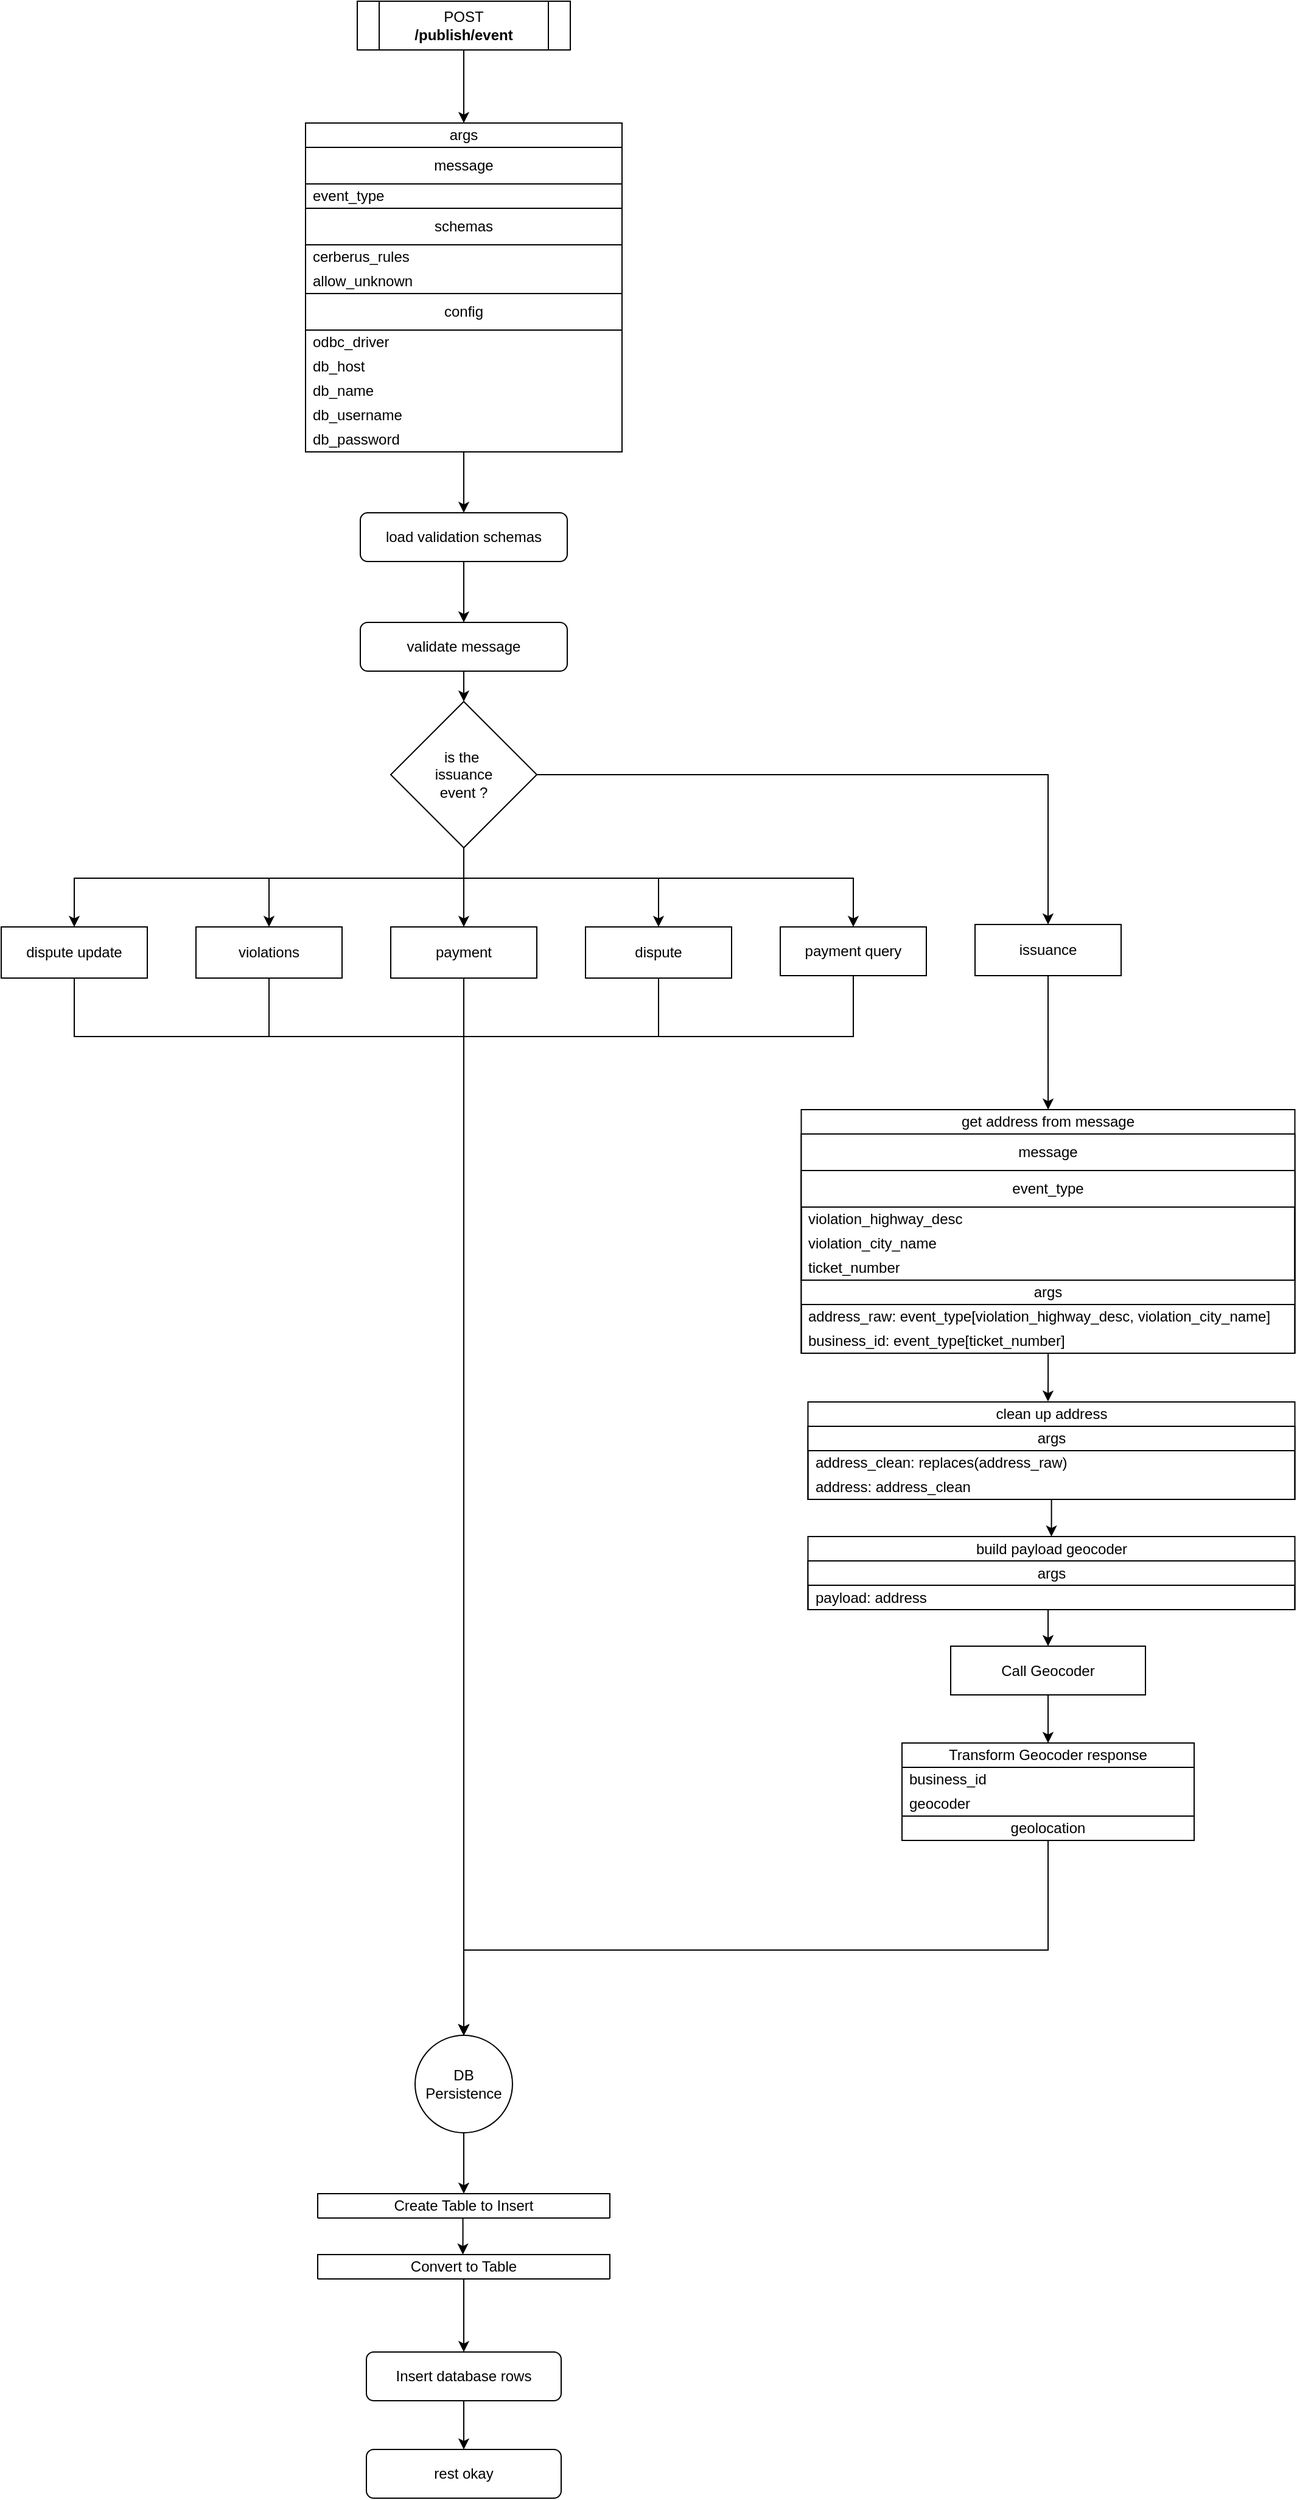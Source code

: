 <mxfile version="21.6.8" type="device" pages="2">
  <diagram name="Página-1" id="GQbh5GMuBPTJf_VO34jZ">
    <mxGraphModel dx="2930" dy="1775" grid="1" gridSize="10" guides="1" tooltips="1" connect="1" arrows="1" fold="1" page="1" pageScale="1" pageWidth="827" pageHeight="1169" math="0" shadow="0">
      <root>
        <mxCell id="0" />
        <mxCell id="1" parent="0" />
        <mxCell id="QcT9AZfzLPAWue5aMM_R-48" style="edgeStyle=orthogonalEdgeStyle;rounded=0;orthogonalLoop=1;jettySize=auto;html=1;entryX=0.5;entryY=0;entryDx=0;entryDy=0;" parent="1" source="QcT9AZfzLPAWue5aMM_R-1" target="QcT9AZfzLPAWue5aMM_R-44" edge="1">
          <mxGeometry relative="1" as="geometry" />
        </mxCell>
        <mxCell id="QcT9AZfzLPAWue5aMM_R-1" value="POST&lt;br&gt;&lt;b&gt;/publish/event&lt;/b&gt;" style="shape=process;whiteSpace=wrap;html=1;backgroundOutline=1;" parent="1" vertex="1">
          <mxGeometry x="-807.5" y="-200" width="175" height="40" as="geometry" />
        </mxCell>
        <mxCell id="QcT9AZfzLPAWue5aMM_R-225" style="edgeStyle=orthogonalEdgeStyle;rounded=0;orthogonalLoop=1;jettySize=auto;html=1;" parent="1" source="QcT9AZfzLPAWue5aMM_R-10" target="QcT9AZfzLPAWue5aMM_R-126" edge="1">
          <mxGeometry relative="1" as="geometry">
            <mxPoint x="-240" y="720" as="targetPoint" />
          </mxGeometry>
        </mxCell>
        <mxCell id="QcT9AZfzLPAWue5aMM_R-10" value="issuance" style="whiteSpace=wrap;html=1;" parent="1" vertex="1">
          <mxGeometry x="-300" y="558" width="120" height="42" as="geometry" />
        </mxCell>
        <mxCell id="QcT9AZfzLPAWue5aMM_R-117" style="edgeStyle=orthogonalEdgeStyle;rounded=0;orthogonalLoop=1;jettySize=auto;html=1;entryX=0.5;entryY=0;entryDx=0;entryDy=0;" parent="1" source="QcT9AZfzLPAWue5aMM_R-12" target="QcT9AZfzLPAWue5aMM_R-229" edge="1">
          <mxGeometry relative="1" as="geometry">
            <mxPoint x="-720" y="1029.5" as="targetPoint" />
            <Array as="points">
              <mxPoint x="-880" y="650" />
              <mxPoint x="-720" y="650" />
            </Array>
          </mxGeometry>
        </mxCell>
        <mxCell id="QcT9AZfzLPAWue5aMM_R-12" value="violations" style="whiteSpace=wrap;html=1;" parent="1" vertex="1">
          <mxGeometry x="-940" y="560" width="120" height="42" as="geometry" />
        </mxCell>
        <mxCell id="QcT9AZfzLPAWue5aMM_R-19" value="" style="edgeStyle=orthogonalEdgeStyle;rounded=0;orthogonalLoop=1;jettySize=auto;html=1;" parent="1" source="QcT9AZfzLPAWue5aMM_R-14" target="QcT9AZfzLPAWue5aMM_R-16" edge="1">
          <mxGeometry relative="1" as="geometry" />
        </mxCell>
        <mxCell id="QcT9AZfzLPAWue5aMM_R-14" value="load validation schemas" style="rounded=1;whiteSpace=wrap;html=1;" parent="1" vertex="1">
          <mxGeometry x="-805" y="220" width="170" height="40" as="geometry" />
        </mxCell>
        <mxCell id="QcT9AZfzLPAWue5aMM_R-78" style="edgeStyle=orthogonalEdgeStyle;rounded=0;orthogonalLoop=1;jettySize=auto;html=1;" parent="1" source="QcT9AZfzLPAWue5aMM_R-16" target="QcT9AZfzLPAWue5aMM_R-67" edge="1">
          <mxGeometry relative="1" as="geometry" />
        </mxCell>
        <mxCell id="QcT9AZfzLPAWue5aMM_R-16" value="validate message" style="rounded=1;whiteSpace=wrap;html=1;" parent="1" vertex="1">
          <mxGeometry x="-805" y="310" width="170" height="40" as="geometry" />
        </mxCell>
        <mxCell id="QcT9AZfzLPAWue5aMM_R-77" style="edgeStyle=orthogonalEdgeStyle;rounded=0;orthogonalLoop=1;jettySize=auto;html=1;" parent="1" source="QcT9AZfzLPAWue5aMM_R-44" target="QcT9AZfzLPAWue5aMM_R-14" edge="1">
          <mxGeometry relative="1" as="geometry" />
        </mxCell>
        <mxCell id="QcT9AZfzLPAWue5aMM_R-44" value="args" style="swimlane;fontStyle=0;childLayout=stackLayout;horizontal=1;startSize=20;horizontalStack=0;resizeParent=1;resizeParentMax=0;resizeLast=0;collapsible=1;marginBottom=0;whiteSpace=wrap;html=1;" parent="1" vertex="1">
          <mxGeometry x="-850" y="-100" width="260" height="270" as="geometry">
            <mxRectangle x="-840" y="-10" width="240" height="20" as="alternateBounds" />
          </mxGeometry>
        </mxCell>
        <mxCell id="QcT9AZfzLPAWue5aMM_R-49" value="message" style="swimlane;fontStyle=0;childLayout=stackLayout;horizontal=1;startSize=30;horizontalStack=0;resizeParent=1;resizeParentMax=0;resizeLast=0;collapsible=1;marginBottom=0;whiteSpace=wrap;html=1;" parent="QcT9AZfzLPAWue5aMM_R-44" vertex="1">
          <mxGeometry y="20" width="260" height="50" as="geometry">
            <mxRectangle y="20" width="260" height="20" as="alternateBounds" />
          </mxGeometry>
        </mxCell>
        <mxCell id="QcT9AZfzLPAWue5aMM_R-50" value="event_type" style="text;strokeColor=none;fillColor=none;align=left;verticalAlign=middle;spacingLeft=4;spacingRight=4;overflow=hidden;points=[[0,0.5],[1,0.5]];portConstraint=eastwest;rotatable=0;whiteSpace=wrap;html=1;" parent="QcT9AZfzLPAWue5aMM_R-49" vertex="1">
          <mxGeometry y="30" width="260" height="20" as="geometry" />
        </mxCell>
        <mxCell id="QcT9AZfzLPAWue5aMM_R-53" value="schemas" style="swimlane;fontStyle=0;childLayout=stackLayout;horizontal=1;startSize=30;horizontalStack=0;resizeParent=1;resizeParentMax=0;resizeLast=0;collapsible=1;marginBottom=0;whiteSpace=wrap;html=1;" parent="QcT9AZfzLPAWue5aMM_R-44" vertex="1">
          <mxGeometry y="70" width="260" height="70" as="geometry">
            <mxRectangle y="70" width="260" height="20" as="alternateBounds" />
          </mxGeometry>
        </mxCell>
        <mxCell id="QcT9AZfzLPAWue5aMM_R-55" value="cerberus_rules" style="text;strokeColor=none;fillColor=none;align=left;verticalAlign=middle;spacingLeft=4;spacingRight=4;overflow=hidden;points=[[0,0.5],[1,0.5]];portConstraint=eastwest;rotatable=0;whiteSpace=wrap;html=1;" parent="QcT9AZfzLPAWue5aMM_R-53" vertex="1">
          <mxGeometry y="30" width="260" height="20" as="geometry" />
        </mxCell>
        <mxCell id="QcT9AZfzLPAWue5aMM_R-54" value="allow_unknown" style="text;strokeColor=none;fillColor=none;align=left;verticalAlign=middle;spacingLeft=4;spacingRight=4;overflow=hidden;points=[[0,0.5],[1,0.5]];portConstraint=eastwest;rotatable=0;whiteSpace=wrap;html=1;" parent="QcT9AZfzLPAWue5aMM_R-53" vertex="1">
          <mxGeometry y="50" width="260" height="20" as="geometry" />
        </mxCell>
        <mxCell id="QcT9AZfzLPAWue5aMM_R-51" value="config" style="swimlane;fontStyle=0;childLayout=stackLayout;horizontal=1;startSize=30;horizontalStack=0;resizeParent=1;resizeParentMax=0;resizeLast=0;collapsible=1;marginBottom=0;whiteSpace=wrap;html=1;" parent="QcT9AZfzLPAWue5aMM_R-44" vertex="1">
          <mxGeometry y="140" width="260" height="130" as="geometry">
            <mxRectangle y="140" width="260" height="20" as="alternateBounds" />
          </mxGeometry>
        </mxCell>
        <mxCell id="QcT9AZfzLPAWue5aMM_R-56" value="odbc_driver" style="text;strokeColor=none;fillColor=none;align=left;verticalAlign=middle;spacingLeft=4;spacingRight=4;overflow=hidden;points=[[0,0.5],[1,0.5]];portConstraint=eastwest;rotatable=0;whiteSpace=wrap;html=1;" parent="QcT9AZfzLPAWue5aMM_R-51" vertex="1">
          <mxGeometry y="30" width="260" height="20" as="geometry" />
        </mxCell>
        <mxCell id="QcT9AZfzLPAWue5aMM_R-59" value="db_host" style="text;strokeColor=none;fillColor=none;align=left;verticalAlign=middle;spacingLeft=4;spacingRight=4;overflow=hidden;points=[[0,0.5],[1,0.5]];portConstraint=eastwest;rotatable=0;whiteSpace=wrap;html=1;" parent="QcT9AZfzLPAWue5aMM_R-51" vertex="1">
          <mxGeometry y="50" width="260" height="20" as="geometry" />
        </mxCell>
        <mxCell id="QcT9AZfzLPAWue5aMM_R-57" value="db_name" style="text;strokeColor=none;fillColor=none;align=left;verticalAlign=middle;spacingLeft=4;spacingRight=4;overflow=hidden;points=[[0,0.5],[1,0.5]];portConstraint=eastwest;rotatable=0;whiteSpace=wrap;html=1;" parent="QcT9AZfzLPAWue5aMM_R-51" vertex="1">
          <mxGeometry y="70" width="260" height="20" as="geometry" />
        </mxCell>
        <mxCell id="QcT9AZfzLPAWue5aMM_R-58" value="db_username" style="text;strokeColor=none;fillColor=none;align=left;verticalAlign=middle;spacingLeft=4;spacingRight=4;overflow=hidden;points=[[0,0.5],[1,0.5]];portConstraint=eastwest;rotatable=0;whiteSpace=wrap;html=1;" parent="QcT9AZfzLPAWue5aMM_R-51" vertex="1">
          <mxGeometry y="90" width="260" height="20" as="geometry" />
        </mxCell>
        <mxCell id="QcT9AZfzLPAWue5aMM_R-52" value="db_password" style="text;strokeColor=none;fillColor=none;align=left;verticalAlign=middle;spacingLeft=4;spacingRight=4;overflow=hidden;points=[[0,0.5],[1,0.5]];portConstraint=eastwest;rotatable=0;whiteSpace=wrap;html=1;" parent="QcT9AZfzLPAWue5aMM_R-51" vertex="1">
          <mxGeometry y="110" width="260" height="20" as="geometry" />
        </mxCell>
        <mxCell id="QcT9AZfzLPAWue5aMM_R-82" style="edgeStyle=orthogonalEdgeStyle;rounded=0;orthogonalLoop=1;jettySize=auto;html=1;entryX=0.5;entryY=0;entryDx=0;entryDy=0;" parent="1" source="QcT9AZfzLPAWue5aMM_R-67" target="QcT9AZfzLPAWue5aMM_R-10" edge="1">
          <mxGeometry relative="1" as="geometry">
            <Array as="points">
              <mxPoint x="-240" y="435" />
            </Array>
          </mxGeometry>
        </mxCell>
        <mxCell id="QcT9AZfzLPAWue5aMM_R-109" style="edgeStyle=orthogonalEdgeStyle;rounded=0;orthogonalLoop=1;jettySize=auto;html=1;" parent="1" source="QcT9AZfzLPAWue5aMM_R-67" target="QcT9AZfzLPAWue5aMM_R-86" edge="1">
          <mxGeometry relative="1" as="geometry" />
        </mxCell>
        <mxCell id="QcT9AZfzLPAWue5aMM_R-110" style="edgeStyle=orthogonalEdgeStyle;rounded=0;orthogonalLoop=1;jettySize=auto;html=1;" parent="1" source="QcT9AZfzLPAWue5aMM_R-67" target="QcT9AZfzLPAWue5aMM_R-12" edge="1">
          <mxGeometry relative="1" as="geometry">
            <Array as="points">
              <mxPoint x="-720" y="520" />
              <mxPoint x="-880" y="520" />
            </Array>
          </mxGeometry>
        </mxCell>
        <mxCell id="QcT9AZfzLPAWue5aMM_R-111" style="edgeStyle=orthogonalEdgeStyle;rounded=0;orthogonalLoop=1;jettySize=auto;html=1;entryX=0.5;entryY=0;entryDx=0;entryDy=0;" parent="1" source="QcT9AZfzLPAWue5aMM_R-67" target="QcT9AZfzLPAWue5aMM_R-84" edge="1">
          <mxGeometry relative="1" as="geometry">
            <Array as="points">
              <mxPoint x="-720" y="520" />
              <mxPoint x="-1040" y="520" />
            </Array>
          </mxGeometry>
        </mxCell>
        <mxCell id="QcT9AZfzLPAWue5aMM_R-112" style="edgeStyle=orthogonalEdgeStyle;rounded=0;orthogonalLoop=1;jettySize=auto;html=1;" parent="1" source="QcT9AZfzLPAWue5aMM_R-67" target="QcT9AZfzLPAWue5aMM_R-88" edge="1">
          <mxGeometry relative="1" as="geometry">
            <Array as="points">
              <mxPoint x="-720" y="520" />
              <mxPoint x="-560" y="520" />
            </Array>
          </mxGeometry>
        </mxCell>
        <mxCell id="QcT9AZfzLPAWue5aMM_R-113" style="edgeStyle=orthogonalEdgeStyle;rounded=0;orthogonalLoop=1;jettySize=auto;html=1;" parent="1" source="QcT9AZfzLPAWue5aMM_R-67" target="QcT9AZfzLPAWue5aMM_R-89" edge="1">
          <mxGeometry relative="1" as="geometry">
            <Array as="points">
              <mxPoint x="-720" y="520" />
              <mxPoint x="-400" y="520" />
            </Array>
          </mxGeometry>
        </mxCell>
        <mxCell id="QcT9AZfzLPAWue5aMM_R-67" value="is the&amp;nbsp; &lt;br&gt;issuance &lt;br&gt;event ?" style="rhombus;whiteSpace=wrap;html=1;" parent="1" vertex="1">
          <mxGeometry x="-780" y="375" width="120" height="120" as="geometry" />
        </mxCell>
        <mxCell id="QcT9AZfzLPAWue5aMM_R-118" style="edgeStyle=orthogonalEdgeStyle;rounded=0;orthogonalLoop=1;jettySize=auto;html=1;" parent="1" source="QcT9AZfzLPAWue5aMM_R-84" target="QcT9AZfzLPAWue5aMM_R-229" edge="1">
          <mxGeometry relative="1" as="geometry">
            <mxPoint x="-720" y="1029.5" as="targetPoint" />
            <Array as="points">
              <mxPoint x="-1040" y="650" />
              <mxPoint x="-720" y="650" />
            </Array>
          </mxGeometry>
        </mxCell>
        <mxCell id="QcT9AZfzLPAWue5aMM_R-84" value="dispute update" style="whiteSpace=wrap;html=1;" parent="1" vertex="1">
          <mxGeometry x="-1100" y="560" width="120" height="42" as="geometry" />
        </mxCell>
        <mxCell id="QcT9AZfzLPAWue5aMM_R-116" style="edgeStyle=orthogonalEdgeStyle;rounded=0;orthogonalLoop=1;jettySize=auto;html=1;entryX=0.5;entryY=0;entryDx=0;entryDy=0;" parent="1" source="QcT9AZfzLPAWue5aMM_R-86" target="QcT9AZfzLPAWue5aMM_R-229" edge="1">
          <mxGeometry relative="1" as="geometry">
            <mxPoint x="-720" y="1029.5" as="targetPoint" />
          </mxGeometry>
        </mxCell>
        <mxCell id="QcT9AZfzLPAWue5aMM_R-86" value="payment" style="whiteSpace=wrap;html=1;" parent="1" vertex="1">
          <mxGeometry x="-780" y="560" width="120" height="42" as="geometry" />
        </mxCell>
        <mxCell id="QcT9AZfzLPAWue5aMM_R-119" style="edgeStyle=orthogonalEdgeStyle;rounded=0;orthogonalLoop=1;jettySize=auto;html=1;" parent="1" source="QcT9AZfzLPAWue5aMM_R-88" target="QcT9AZfzLPAWue5aMM_R-229" edge="1">
          <mxGeometry relative="1" as="geometry">
            <mxPoint x="-720" y="1029.5" as="targetPoint" />
            <Array as="points">
              <mxPoint x="-560" y="650" />
              <mxPoint x="-720" y="650" />
            </Array>
          </mxGeometry>
        </mxCell>
        <mxCell id="QcT9AZfzLPAWue5aMM_R-88" value="dispute" style="whiteSpace=wrap;html=1;" parent="1" vertex="1">
          <mxGeometry x="-620" y="560" width="120" height="42" as="geometry" />
        </mxCell>
        <mxCell id="QcT9AZfzLPAWue5aMM_R-89" value="payment query" style="whiteSpace=wrap;html=1;" parent="1" vertex="1">
          <mxGeometry x="-460" y="560" width="120" height="40" as="geometry" />
        </mxCell>
        <mxCell id="QcT9AZfzLPAWue5aMM_R-179" style="edgeStyle=orthogonalEdgeStyle;rounded=0;orthogonalLoop=1;jettySize=auto;html=1;entryX=0.493;entryY=-0.004;entryDx=0;entryDy=0;entryPerimeter=0;" parent="1" source="QcT9AZfzLPAWue5aMM_R-126" target="QcT9AZfzLPAWue5aMM_R-165" edge="1">
          <mxGeometry relative="1" as="geometry">
            <Array as="points" />
          </mxGeometry>
        </mxCell>
        <mxCell id="QcT9AZfzLPAWue5aMM_R-126" value="get address from message" style="swimlane;fontStyle=0;childLayout=stackLayout;horizontal=1;startSize=20;horizontalStack=0;resizeParent=1;resizeParentMax=0;resizeLast=0;collapsible=1;marginBottom=0;whiteSpace=wrap;html=1;" parent="1" vertex="1">
          <mxGeometry x="-442.75" y="710" width="405.5" height="200" as="geometry">
            <mxRectangle x="-360.5" y="919.5" width="240" height="20" as="alternateBounds" />
          </mxGeometry>
        </mxCell>
        <mxCell id="QcT9AZfzLPAWue5aMM_R-132" value="message" style="swimlane;fontStyle=0;childLayout=stackLayout;horizontal=1;startSize=30;horizontalStack=0;resizeParent=1;resizeParentMax=0;resizeLast=0;collapsible=1;marginBottom=0;whiteSpace=wrap;html=1;" parent="QcT9AZfzLPAWue5aMM_R-126" vertex="1">
          <mxGeometry y="20" width="405.5" height="120" as="geometry">
            <mxRectangle y="20" width="405.5" height="20" as="alternateBounds" />
          </mxGeometry>
        </mxCell>
        <mxCell id="QcT9AZfzLPAWue5aMM_R-138" value="event_type" style="swimlane;fontStyle=0;childLayout=stackLayout;horizontal=1;startSize=30;horizontalStack=0;resizeParent=1;resizeParentMax=0;resizeLast=0;collapsible=1;marginBottom=0;whiteSpace=wrap;html=1;" parent="QcT9AZfzLPAWue5aMM_R-132" vertex="1">
          <mxGeometry y="30" width="405.5" height="90" as="geometry">
            <mxRectangle y="30" width="260" height="20" as="alternateBounds" />
          </mxGeometry>
        </mxCell>
        <mxCell id="QcT9AZfzLPAWue5aMM_R-139" value="violation_highway_desc" style="text;strokeColor=none;fillColor=none;align=left;verticalAlign=middle;spacingLeft=4;spacingRight=4;overflow=hidden;points=[[0,0.5],[1,0.5]];portConstraint=eastwest;rotatable=0;whiteSpace=wrap;html=1;" parent="QcT9AZfzLPAWue5aMM_R-138" vertex="1">
          <mxGeometry y="30" width="405.5" height="20" as="geometry" />
        </mxCell>
        <mxCell id="QcT9AZfzLPAWue5aMM_R-140" value="violation_city_name" style="text;strokeColor=none;fillColor=none;align=left;verticalAlign=middle;spacingLeft=4;spacingRight=4;overflow=hidden;points=[[0,0.5],[1,0.5]];portConstraint=eastwest;rotatable=0;whiteSpace=wrap;html=1;" parent="QcT9AZfzLPAWue5aMM_R-138" vertex="1">
          <mxGeometry y="50" width="405.5" height="20" as="geometry" />
        </mxCell>
        <mxCell id="QcT9AZfzLPAWue5aMM_R-141" value="ticket_number" style="text;strokeColor=none;fillColor=none;align=left;verticalAlign=middle;spacingLeft=4;spacingRight=4;overflow=hidden;points=[[0,0.5],[1,0.5]];portConstraint=eastwest;rotatable=0;whiteSpace=wrap;html=1;" parent="QcT9AZfzLPAWue5aMM_R-138" vertex="1">
          <mxGeometry y="70" width="405.5" height="20" as="geometry" />
        </mxCell>
        <mxCell id="QcT9AZfzLPAWue5aMM_R-145" value="args" style="swimlane;fontStyle=0;childLayout=stackLayout;horizontal=1;startSize=20;horizontalStack=0;resizeParent=1;resizeParentMax=0;resizeLast=0;collapsible=1;marginBottom=0;whiteSpace=wrap;html=1;" parent="QcT9AZfzLPAWue5aMM_R-126" vertex="1">
          <mxGeometry y="140" width="405.5" height="60" as="geometry">
            <mxRectangle y="140" width="260" height="20" as="alternateBounds" />
          </mxGeometry>
        </mxCell>
        <mxCell id="QcT9AZfzLPAWue5aMM_R-152" value="address_raw: event_type[violation_highway_desc, violation_city_name]" style="text;strokeColor=none;fillColor=none;align=left;verticalAlign=middle;spacingLeft=4;spacingRight=4;overflow=hidden;points=[[0,0.5],[1,0.5]];portConstraint=eastwest;rotatable=0;whiteSpace=wrap;html=1;" parent="QcT9AZfzLPAWue5aMM_R-145" vertex="1">
          <mxGeometry y="20" width="405.5" height="20" as="geometry" />
        </mxCell>
        <mxCell id="QcT9AZfzLPAWue5aMM_R-150" value="business_id: event_type[ticket_number]" style="text;strokeColor=none;fillColor=none;align=left;verticalAlign=middle;spacingLeft=4;spacingRight=4;overflow=hidden;points=[[0,0.5],[1,0.5]];portConstraint=eastwest;rotatable=0;whiteSpace=wrap;html=1;" parent="QcT9AZfzLPAWue5aMM_R-145" vertex="1">
          <mxGeometry y="40" width="405.5" height="20" as="geometry" />
        </mxCell>
        <mxCell id="QcT9AZfzLPAWue5aMM_R-156" value="Transform Geocoder response" style="swimlane;fontStyle=0;childLayout=stackLayout;horizontal=1;startSize=20;horizontalStack=0;resizeParent=1;resizeParentMax=0;resizeLast=0;collapsible=1;marginBottom=0;whiteSpace=wrap;html=1;" parent="1" vertex="1">
          <mxGeometry x="-360" y="1230" width="240" height="80" as="geometry">
            <mxRectangle x="-360.5" y="1149" width="240" height="20" as="alternateBounds" />
          </mxGeometry>
        </mxCell>
        <mxCell id="QcT9AZfzLPAWue5aMM_R-237" value="business_id" style="text;strokeColor=none;fillColor=none;align=left;verticalAlign=middle;spacingLeft=4;spacingRight=4;overflow=hidden;points=[[0,0.5],[1,0.5]];portConstraint=eastwest;rotatable=0;whiteSpace=wrap;html=1;" parent="QcT9AZfzLPAWue5aMM_R-156" vertex="1">
          <mxGeometry y="20" width="240" height="20" as="geometry" />
        </mxCell>
        <mxCell id="QcT9AZfzLPAWue5aMM_R-236" value="geocoder" style="text;strokeColor=none;fillColor=none;align=left;verticalAlign=middle;spacingLeft=4;spacingRight=4;overflow=hidden;points=[[0,0.5],[1,0.5]];portConstraint=eastwest;rotatable=0;whiteSpace=wrap;html=1;" parent="QcT9AZfzLPAWue5aMM_R-156" vertex="1">
          <mxGeometry y="40" width="240" height="20" as="geometry" />
        </mxCell>
        <mxCell id="QcT9AZfzLPAWue5aMM_R-157" value="geolocation" style="swimlane;fontStyle=0;childLayout=stackLayout;horizontal=1;startSize=30;horizontalStack=0;resizeParent=1;resizeParentMax=0;resizeLast=0;collapsible=1;marginBottom=0;whiteSpace=wrap;html=1;" parent="QcT9AZfzLPAWue5aMM_R-156" vertex="1" collapsed="1">
          <mxGeometry y="60" width="240" height="20" as="geometry">
            <mxRectangle y="60" width="260" height="310" as="alternateBounds" />
          </mxGeometry>
        </mxCell>
        <mxCell id="QcT9AZfzLPAWue5aMM_R-159" value="business_program" style="text;strokeColor=none;fillColor=none;align=left;verticalAlign=middle;spacingLeft=4;spacingRight=4;overflow=hidden;points=[[0,0.5],[1,0.5]];portConstraint=eastwest;rotatable=0;whiteSpace=wrap;html=1;" parent="QcT9AZfzLPAWue5aMM_R-157" vertex="1">
          <mxGeometry y="30" width="260" height="20" as="geometry" />
        </mxCell>
        <mxCell id="QcT9AZfzLPAWue5aMM_R-160" value="business_type" style="text;strokeColor=none;fillColor=none;align=left;verticalAlign=middle;spacingLeft=4;spacingRight=4;overflow=hidden;points=[[0,0.5],[1,0.5]];portConstraint=eastwest;rotatable=0;whiteSpace=wrap;html=1;" parent="QcT9AZfzLPAWue5aMM_R-157" vertex="1">
          <mxGeometry y="50" width="260" height="20" as="geometry" />
        </mxCell>
        <mxCell id="QcT9AZfzLPAWue5aMM_R-161" value="business_id" style="text;strokeColor=none;fillColor=none;align=left;verticalAlign=middle;spacingLeft=4;spacingRight=4;overflow=hidden;points=[[0,0.5],[1,0.5]];portConstraint=eastwest;rotatable=0;whiteSpace=wrap;html=1;" parent="QcT9AZfzLPAWue5aMM_R-157" vertex="1">
          <mxGeometry y="70" width="260" height="20" as="geometry" />
        </mxCell>
        <mxCell id="QcT9AZfzLPAWue5aMM_R-238" value="long" style="text;strokeColor=none;fillColor=none;align=left;verticalAlign=middle;spacingLeft=4;spacingRight=4;overflow=hidden;points=[[0,0.5],[1,0.5]];portConstraint=eastwest;rotatable=0;whiteSpace=wrap;html=1;" parent="QcT9AZfzLPAWue5aMM_R-157" vertex="1">
          <mxGeometry y="90" width="260" height="20" as="geometry" />
        </mxCell>
        <mxCell id="QcT9AZfzLPAWue5aMM_R-163" value="lat" style="text;strokeColor=none;fillColor=none;align=left;verticalAlign=middle;spacingLeft=4;spacingRight=4;overflow=hidden;points=[[0,0.5],[1,0.5]];portConstraint=eastwest;rotatable=0;whiteSpace=wrap;html=1;" parent="QcT9AZfzLPAWue5aMM_R-157" vertex="1">
          <mxGeometry y="110" width="260" height="20" as="geometry" />
        </mxCell>
        <mxCell id="QcT9AZfzLPAWue5aMM_R-240" value="precision" style="text;strokeColor=none;fillColor=none;align=left;verticalAlign=middle;spacingLeft=4;spacingRight=4;overflow=hidden;points=[[0,0.5],[1,0.5]];portConstraint=eastwest;rotatable=0;whiteSpace=wrap;html=1;" parent="QcT9AZfzLPAWue5aMM_R-157" vertex="1">
          <mxGeometry y="130" width="260" height="20" as="geometry" />
        </mxCell>
        <mxCell id="QcT9AZfzLPAWue5aMM_R-241" value="required_address" style="text;strokeColor=none;fillColor=none;align=left;verticalAlign=middle;spacingLeft=4;spacingRight=4;overflow=hidden;points=[[0,0.5],[1,0.5]];portConstraint=eastwest;rotatable=0;whiteSpace=wrap;html=1;" parent="QcT9AZfzLPAWue5aMM_R-157" vertex="1">
          <mxGeometry y="150" width="260" height="20" as="geometry" />
        </mxCell>
        <mxCell id="QcT9AZfzLPAWue5aMM_R-242" value="submitted_address" style="text;strokeColor=none;fillColor=none;align=left;verticalAlign=middle;spacingLeft=4;spacingRight=4;overflow=hidden;points=[[0,0.5],[1,0.5]];portConstraint=eastwest;rotatable=0;whiteSpace=wrap;html=1;" parent="QcT9AZfzLPAWue5aMM_R-157" vertex="1">
          <mxGeometry y="170" width="260" height="20" as="geometry" />
        </mxCell>
        <mxCell id="QcT9AZfzLPAWue5aMM_R-239" value="databc_long" style="text;strokeColor=none;fillColor=none;align=left;verticalAlign=middle;spacingLeft=4;spacingRight=4;overflow=hidden;points=[[0,0.5],[1,0.5]];portConstraint=eastwest;rotatable=0;whiteSpace=wrap;html=1;" parent="QcT9AZfzLPAWue5aMM_R-157" vertex="1">
          <mxGeometry y="190" width="260" height="20" as="geometry" />
        </mxCell>
        <mxCell id="QcT9AZfzLPAWue5aMM_R-243" value="databc_lat" style="text;strokeColor=none;fillColor=none;align=left;verticalAlign=middle;spacingLeft=4;spacingRight=4;overflow=hidden;points=[[0,0.5],[1,0.5]];portConstraint=eastwest;rotatable=0;whiteSpace=wrap;html=1;" parent="QcT9AZfzLPAWue5aMM_R-157" vertex="1">
          <mxGeometry y="210" width="260" height="20" as="geometry" />
        </mxCell>
        <mxCell id="QcT9AZfzLPAWue5aMM_R-245" value="databc_score" style="text;strokeColor=none;fillColor=none;align=left;verticalAlign=middle;spacingLeft=4;spacingRight=4;overflow=hidden;points=[[0,0.5],[1,0.5]];portConstraint=eastwest;rotatable=0;whiteSpace=wrap;html=1;" parent="QcT9AZfzLPAWue5aMM_R-157" vertex="1">
          <mxGeometry y="230" width="260" height="20" as="geometry" />
        </mxCell>
        <mxCell id="QcT9AZfzLPAWue5aMM_R-246" value="databc_precision" style="text;strokeColor=none;fillColor=none;align=left;verticalAlign=middle;spacingLeft=4;spacingRight=4;overflow=hidden;points=[[0,0.5],[1,0.5]];portConstraint=eastwest;rotatable=0;whiteSpace=wrap;html=1;" parent="QcT9AZfzLPAWue5aMM_R-157" vertex="1">
          <mxGeometry y="250" width="260" height="20" as="geometry" />
        </mxCell>
        <mxCell id="QcT9AZfzLPAWue5aMM_R-247" value="full_address" style="text;strokeColor=none;fillColor=none;align=left;verticalAlign=middle;spacingLeft=4;spacingRight=4;overflow=hidden;points=[[0,0.5],[1,0.5]];portConstraint=eastwest;rotatable=0;whiteSpace=wrap;html=1;" parent="QcT9AZfzLPAWue5aMM_R-157" vertex="1">
          <mxGeometry y="270" width="260" height="20" as="geometry" />
        </mxCell>
        <mxCell id="QcT9AZfzLPAWue5aMM_R-244" value="faults" style="text;strokeColor=none;fillColor=none;align=left;verticalAlign=middle;spacingLeft=4;spacingRight=4;overflow=hidden;points=[[0,0.5],[1,0.5]];portConstraint=eastwest;rotatable=0;whiteSpace=wrap;html=1;" parent="QcT9AZfzLPAWue5aMM_R-157" vertex="1">
          <mxGeometry y="290" width="260" height="20" as="geometry" />
        </mxCell>
        <mxCell id="QcT9AZfzLPAWue5aMM_R-190" style="edgeStyle=orthogonalEdgeStyle;rounded=0;orthogonalLoop=1;jettySize=auto;html=1;entryX=0.5;entryY=0;entryDx=0;entryDy=0;" parent="1" source="QcT9AZfzLPAWue5aMM_R-165" target="QcT9AZfzLPAWue5aMM_R-180" edge="1">
          <mxGeometry relative="1" as="geometry" />
        </mxCell>
        <mxCell id="QcT9AZfzLPAWue5aMM_R-165" value="clean up address" style="swimlane;fontStyle=0;childLayout=stackLayout;horizontal=1;startSize=20;horizontalStack=0;resizeParent=1;resizeParentMax=0;resizeLast=0;collapsible=1;marginBottom=0;whiteSpace=wrap;html=1;" parent="1" vertex="1">
          <mxGeometry x="-437.25" y="950" width="400" height="80" as="geometry">
            <mxRectangle x="-437.25" y="1139.5" width="240" height="20" as="alternateBounds" />
          </mxGeometry>
        </mxCell>
        <mxCell id="QcT9AZfzLPAWue5aMM_R-171" value="args" style="swimlane;fontStyle=0;childLayout=stackLayout;horizontal=1;startSize=20;horizontalStack=0;resizeParent=1;resizeParentMax=0;resizeLast=0;collapsible=1;marginBottom=0;whiteSpace=wrap;html=1;" parent="QcT9AZfzLPAWue5aMM_R-165" vertex="1">
          <mxGeometry y="20" width="400" height="60" as="geometry">
            <mxRectangle y="40" width="260" height="20" as="alternateBounds" />
          </mxGeometry>
        </mxCell>
        <mxCell id="QcT9AZfzLPAWue5aMM_R-173" value="address_clean: replaces(address_raw)" style="text;strokeColor=none;fillColor=none;align=left;verticalAlign=middle;spacingLeft=4;spacingRight=4;overflow=hidden;points=[[0,0.5],[1,0.5]];portConstraint=eastwest;rotatable=0;whiteSpace=wrap;html=1;" parent="QcT9AZfzLPAWue5aMM_R-171" vertex="1">
          <mxGeometry y="20" width="400" height="20" as="geometry" />
        </mxCell>
        <mxCell id="QcT9AZfzLPAWue5aMM_R-196" value="address: address_clean" style="text;strokeColor=none;fillColor=none;align=left;verticalAlign=middle;spacingLeft=4;spacingRight=4;overflow=hidden;points=[[0,0.5],[1,0.5]];portConstraint=eastwest;rotatable=0;whiteSpace=wrap;html=1;" parent="QcT9AZfzLPAWue5aMM_R-171" vertex="1">
          <mxGeometry y="40" width="400" height="20" as="geometry" />
        </mxCell>
        <mxCell id="QcT9AZfzLPAWue5aMM_R-203" style="edgeStyle=orthogonalEdgeStyle;rounded=0;orthogonalLoop=1;jettySize=auto;html=1;" parent="1" source="QcT9AZfzLPAWue5aMM_R-180" target="QcT9AZfzLPAWue5aMM_R-200" edge="1">
          <mxGeometry relative="1" as="geometry">
            <Array as="points">
              <mxPoint x="-240" y="1130.5" />
              <mxPoint x="-240" y="1130.5" />
            </Array>
          </mxGeometry>
        </mxCell>
        <mxCell id="QcT9AZfzLPAWue5aMM_R-180" value="build payload geocoder" style="swimlane;fontStyle=0;childLayout=stackLayout;horizontal=1;startSize=20;horizontalStack=0;resizeParent=1;resizeParentMax=0;resizeLast=0;collapsible=1;marginBottom=0;whiteSpace=wrap;html=1;" parent="1" vertex="1">
          <mxGeometry x="-437.25" y="1060.5" width="400" height="60" as="geometry">
            <mxRectangle x="-360" y="980" width="240" height="20" as="alternateBounds" />
          </mxGeometry>
        </mxCell>
        <mxCell id="QcT9AZfzLPAWue5aMM_R-197" value="args" style="swimlane;fontStyle=0;childLayout=stackLayout;horizontal=1;startSize=20;horizontalStack=0;resizeParent=1;resizeParentMax=0;resizeLast=0;collapsible=1;marginBottom=0;whiteSpace=wrap;html=1;" parent="QcT9AZfzLPAWue5aMM_R-180" vertex="1">
          <mxGeometry y="20" width="400" height="40" as="geometry">
            <mxRectangle y="40" width="260" height="20" as="alternateBounds" />
          </mxGeometry>
        </mxCell>
        <mxCell id="QcT9AZfzLPAWue5aMM_R-198" value="payload: address" style="text;strokeColor=none;fillColor=none;align=left;verticalAlign=middle;spacingLeft=4;spacingRight=4;overflow=hidden;points=[[0,0.5],[1,0.5]];portConstraint=eastwest;rotatable=0;whiteSpace=wrap;html=1;" parent="QcT9AZfzLPAWue5aMM_R-197" vertex="1">
          <mxGeometry y="20" width="400" height="20" as="geometry" />
        </mxCell>
        <mxCell id="QcT9AZfzLPAWue5aMM_R-254" style="edgeStyle=orthogonalEdgeStyle;rounded=0;orthogonalLoop=1;jettySize=auto;html=1;entryX=0.5;entryY=0;entryDx=0;entryDy=0;" parent="1" source="QcT9AZfzLPAWue5aMM_R-200" target="QcT9AZfzLPAWue5aMM_R-156" edge="1">
          <mxGeometry relative="1" as="geometry" />
        </mxCell>
        <mxCell id="QcT9AZfzLPAWue5aMM_R-200" value="Call Geocoder" style="rounded=0;whiteSpace=wrap;html=1;" parent="1" vertex="1">
          <mxGeometry x="-320" y="1150.5" width="160" height="40" as="geometry" />
        </mxCell>
        <mxCell id="QcT9AZfzLPAWue5aMM_R-204" style="edgeStyle=orthogonalEdgeStyle;rounded=0;orthogonalLoop=1;jettySize=auto;html=1;" parent="1" edge="1">
          <mxGeometry relative="1" as="geometry">
            <mxPoint x="-720.74" y="1620" as="sourcePoint" />
            <mxPoint x="-720.74" y="1650" as="targetPoint" />
            <Array as="points">
              <mxPoint x="-720" y="1630" />
              <mxPoint x="-720" y="1630" />
            </Array>
          </mxGeometry>
        </mxCell>
        <mxCell id="QcT9AZfzLPAWue5aMM_R-205" value="Create Table to Insert" style="swimlane;fontStyle=0;childLayout=stackLayout;horizontal=1;startSize=30;horizontalStack=0;resizeParent=1;resizeParentMax=0;resizeLast=0;collapsible=1;marginBottom=0;whiteSpace=wrap;html=1;" parent="1" vertex="1" collapsed="1">
          <mxGeometry x="-840" y="1600" width="240" height="20" as="geometry">
            <mxRectangle x="-831" y="620" width="260" height="70" as="alternateBounds" />
          </mxGeometry>
        </mxCell>
        <mxCell id="QcT9AZfzLPAWue5aMM_R-206" value="config:&amp;nbsp;" style="text;strokeColor=none;fillColor=none;align=left;verticalAlign=middle;spacingLeft=4;spacingRight=4;overflow=hidden;points=[[0,0.5],[1,0.5]];portConstraint=eastwest;rotatable=0;whiteSpace=wrap;html=1;" parent="QcT9AZfzLPAWue5aMM_R-205" vertex="1">
          <mxGeometry y="30" width="260" height="20" as="geometry" />
        </mxCell>
        <mxCell id="QcT9AZfzLPAWue5aMM_R-207" value="message:" style="text;strokeColor=none;fillColor=none;align=left;verticalAlign=middle;spacingLeft=4;spacingRight=4;overflow=hidden;points=[[0,0.5],[1,0.5]];portConstraint=eastwest;rotatable=0;whiteSpace=wrap;html=1;" parent="QcT9AZfzLPAWue5aMM_R-205" vertex="1">
          <mxGeometry y="50" width="260" height="20" as="geometry" />
        </mxCell>
        <mxCell id="QcT9AZfzLPAWue5aMM_R-208" style="edgeStyle=orthogonalEdgeStyle;rounded=0;orthogonalLoop=1;jettySize=auto;html=1;" parent="1" source="QcT9AZfzLPAWue5aMM_R-209" target="QcT9AZfzLPAWue5aMM_R-219" edge="1">
          <mxGeometry relative="1" as="geometry">
            <Array as="points">
              <mxPoint x="-720" y="1700" />
              <mxPoint x="-720" y="1700" />
            </Array>
          </mxGeometry>
        </mxCell>
        <mxCell id="QcT9AZfzLPAWue5aMM_R-209" value="Convert to Table" style="swimlane;fontStyle=0;childLayout=stackLayout;horizontal=1;startSize=30;horizontalStack=0;resizeParent=1;resizeParentMax=0;resizeLast=0;collapsible=1;marginBottom=0;whiteSpace=wrap;html=1;" parent="1" vertex="1" collapsed="1">
          <mxGeometry x="-840" y="1650" width="240" height="20" as="geometry">
            <mxRectangle x="-831.5" y="680" width="260" height="70" as="alternateBounds" />
          </mxGeometry>
        </mxCell>
        <mxCell id="QcT9AZfzLPAWue5aMM_R-210" value="message_datatype: message[event_type]" style="text;strokeColor=none;fillColor=none;align=left;verticalAlign=middle;spacingLeft=4;spacingRight=4;overflow=hidden;points=[[0,0.5],[1,0.5]];portConstraint=eastwest;rotatable=0;whiteSpace=wrap;html=1;" parent="QcT9AZfzLPAWue5aMM_R-209" vertex="1">
          <mxGeometry y="30" width="260" height="20" as="geometry" />
        </mxCell>
        <mxCell id="QcT9AZfzLPAWue5aMM_R-211" value="tables" style="swimlane;fontStyle=0;childLayout=stackLayout;horizontal=1;startSize=30;horizontalStack=0;resizeParent=1;resizeParentMax=0;resizeLast=0;collapsible=1;marginBottom=0;whiteSpace=wrap;html=1;" parent="QcT9AZfzLPAWue5aMM_R-209" vertex="1" collapsed="1">
          <mxGeometry y="50" width="260" height="20" as="geometry">
            <mxRectangle y="50" width="260" height="110" as="alternateBounds" />
          </mxGeometry>
        </mxCell>
        <mxCell id="QcT9AZfzLPAWue5aMM_R-212" value="relationship: one-to-one&lt;br&gt;" style="text;strokeColor=none;fillColor=none;align=left;verticalAlign=middle;spacingLeft=4;spacingRight=4;overflow=hidden;points=[[0,0.5],[1,0.5]];portConstraint=eastwest;rotatable=0;whiteSpace=wrap;html=1;" parent="QcT9AZfzLPAWue5aMM_R-211" vertex="1">
          <mxGeometry y="30" width="260" height="20" as="geometry" />
        </mxCell>
        <mxCell id="QcT9AZfzLPAWue5aMM_R-213" value="key_id:&amp;nbsp;" style="text;strokeColor=none;fillColor=none;align=left;verticalAlign=middle;spacingLeft=4;spacingRight=4;overflow=hidden;points=[[0,0.5],[1,0.5]];portConstraint=eastwest;rotatable=0;whiteSpace=wrap;html=1;" parent="QcT9AZfzLPAWue5aMM_R-211" vertex="1">
          <mxGeometry y="50" width="260" height="20" as="geometry" />
        </mxCell>
        <mxCell id="QcT9AZfzLPAWue5aMM_R-214" value="key_field_name:&amp;nbsp;" style="text;strokeColor=none;fillColor=none;align=left;verticalAlign=middle;spacingLeft=4;spacingRight=4;overflow=hidden;points=[[0,0.5],[1,0.5]];portConstraint=eastwest;rotatable=0;whiteSpace=wrap;html=1;" parent="QcT9AZfzLPAWue5aMM_R-211" vertex="1">
          <mxGeometry y="70" width="260" height="20" as="geometry" />
        </mxCell>
        <mxCell id="QcT9AZfzLPAWue5aMM_R-215" value="records" style="swimlane;fontStyle=0;childLayout=stackLayout;horizontal=1;startSize=30;horizontalStack=0;resizeParent=1;resizeParentMax=0;resizeLast=0;collapsible=1;marginBottom=0;whiteSpace=wrap;html=1;" parent="QcT9AZfzLPAWue5aMM_R-211" vertex="1" collapsed="1">
          <mxGeometry y="90" width="260" height="20" as="geometry">
            <mxRectangle y="50" width="260" height="70" as="alternateBounds" />
          </mxGeometry>
        </mxCell>
        <mxCell id="QcT9AZfzLPAWue5aMM_R-216" value="column" style="text;strokeColor=none;fillColor=none;align=left;verticalAlign=middle;spacingLeft=4;spacingRight=4;overflow=hidden;points=[[0,0.5],[1,0.5]];portConstraint=eastwest;rotatable=0;whiteSpace=wrap;html=1;" parent="QcT9AZfzLPAWue5aMM_R-215" vertex="1">
          <mxGeometry y="30" width="260" height="20" as="geometry" />
        </mxCell>
        <mxCell id="QcT9AZfzLPAWue5aMM_R-217" value="value" style="text;strokeColor=none;fillColor=none;align=left;verticalAlign=middle;spacingLeft=4;spacingRight=4;overflow=hidden;points=[[0,0.5],[1,0.5]];portConstraint=eastwest;rotatable=0;whiteSpace=wrap;html=1;" parent="QcT9AZfzLPAWue5aMM_R-215" vertex="1">
          <mxGeometry y="50" width="260" height="20" as="geometry" />
        </mxCell>
        <mxCell id="QcT9AZfzLPAWue5aMM_R-218" style="edgeStyle=orthogonalEdgeStyle;rounded=0;orthogonalLoop=1;jettySize=auto;html=1;entryX=0.5;entryY=0;entryDx=0;entryDy=0;" parent="1" source="QcT9AZfzLPAWue5aMM_R-219" target="QcT9AZfzLPAWue5aMM_R-220" edge="1">
          <mxGeometry relative="1" as="geometry" />
        </mxCell>
        <mxCell id="QcT9AZfzLPAWue5aMM_R-219" value="Insert database rows" style="rounded=1;whiteSpace=wrap;html=1;" parent="1" vertex="1">
          <mxGeometry x="-800" y="1730" width="160" height="40" as="geometry" />
        </mxCell>
        <mxCell id="QcT9AZfzLPAWue5aMM_R-220" value="rest okay" style="rounded=1;whiteSpace=wrap;html=1;" parent="1" vertex="1">
          <mxGeometry x="-800" y="1810" width="160" height="40" as="geometry" />
        </mxCell>
        <mxCell id="QcT9AZfzLPAWue5aMM_R-230" value="" style="edgeStyle=orthogonalEdgeStyle;rounded=0;orthogonalLoop=1;jettySize=auto;html=1;entryX=0.5;entryY=0;entryDx=0;entryDy=0;" parent="1" source="QcT9AZfzLPAWue5aMM_R-89" target="QcT9AZfzLPAWue5aMM_R-229" edge="1">
          <mxGeometry relative="1" as="geometry">
            <mxPoint x="-400" y="600" as="sourcePoint" />
            <mxPoint x="-720" y="1029.5" as="targetPoint" />
            <Array as="points">
              <mxPoint x="-400" y="650" />
              <mxPoint x="-720" y="650" />
            </Array>
          </mxGeometry>
        </mxCell>
        <mxCell id="QcT9AZfzLPAWue5aMM_R-253" style="edgeStyle=orthogonalEdgeStyle;rounded=0;orthogonalLoop=1;jettySize=auto;html=1;" parent="1" source="QcT9AZfzLPAWue5aMM_R-229" target="QcT9AZfzLPAWue5aMM_R-205" edge="1">
          <mxGeometry relative="1" as="geometry" />
        </mxCell>
        <mxCell id="QcT9AZfzLPAWue5aMM_R-229" value="DB Persistence" style="ellipse;whiteSpace=wrap;html=1;aspect=fixed;" parent="1" vertex="1">
          <mxGeometry x="-760" y="1470" width="80" height="80" as="geometry" />
        </mxCell>
        <mxCell id="6U3Xhx1Mx8cUrw_Yhpew-1" style="edgeStyle=orthogonalEdgeStyle;rounded=0;orthogonalLoop=1;jettySize=auto;html=1;" parent="1" source="QcT9AZfzLPAWue5aMM_R-157" target="QcT9AZfzLPAWue5aMM_R-229" edge="1">
          <mxGeometry relative="1" as="geometry">
            <Array as="points">
              <mxPoint x="-240" y="1400" />
              <mxPoint x="-720" y="1400" />
            </Array>
          </mxGeometry>
        </mxCell>
      </root>
    </mxGraphModel>
  </diagram>
  <diagram id="7NTDB7C-gm-JSK2fjq1i" name="Página-2">
    <mxGraphModel dx="2485" dy="820" grid="1" gridSize="10" guides="1" tooltips="1" connect="1" arrows="1" fold="1" page="1" pageScale="1" pageWidth="827" pageHeight="1169" math="0" shadow="0">
      <root>
        <mxCell id="0" />
        <mxCell id="1" parent="0" />
        <mxCell id="uJvYWeS08IraSfvc5noM-1" style="edgeStyle=orthogonalEdgeStyle;rounded=0;orthogonalLoop=1;jettySize=auto;html=1;" edge="1" parent="1" source="uJvYWeS08IraSfvc5noM-2" target="uJvYWeS08IraSfvc5noM-4">
          <mxGeometry relative="1" as="geometry" />
        </mxCell>
        <mxCell id="uJvYWeS08IraSfvc5noM-2" value="Check&amp;nbsp; Partner Interface Status" style="shape=process;whiteSpace=wrap;html=1;backgroundOutline=1;" vertex="1" parent="1">
          <mxGeometry x="160" y="160" width="160" height="40" as="geometry" />
        </mxCell>
        <mxCell id="uJvYWeS08IraSfvc5noM-3" style="edgeStyle=orthogonalEdgeStyle;rounded=0;orthogonalLoop=1;jettySize=auto;html=1;entryX=0;entryY=0.5;entryDx=0;entryDy=0;" edge="1" parent="1" source="uJvYWeS08IraSfvc5noM-4" target="uJvYWeS08IraSfvc5noM-6">
          <mxGeometry relative="1" as="geometry" />
        </mxCell>
        <mxCell id="uJvYWeS08IraSfvc5noM-4" value="is the interface&amp;nbsp;&lt;br&gt;stopped?" style="rhombus;whiteSpace=wrap;html=1;" vertex="1" parent="1">
          <mxGeometry x="182.5" y="230" width="115" height="100" as="geometry" />
        </mxCell>
        <mxCell id="uJvYWeS08IraSfvc5noM-5" style="edgeStyle=orthogonalEdgeStyle;rounded=0;orthogonalLoop=1;jettySize=auto;html=1;" edge="1" parent="1" source="uJvYWeS08IraSfvc5noM-6" target="uJvYWeS08IraSfvc5noM-11">
          <mxGeometry relative="1" as="geometry" />
        </mxCell>
        <mxCell id="uJvYWeS08IraSfvc5noM-6" value="Send&amp;nbsp; Ticket to ICBC" style="rounded=1;whiteSpace=wrap;html=1;" vertex="1" parent="1">
          <mxGeometry x="370" y="250" width="150" height="60" as="geometry" />
        </mxCell>
        <mxCell id="uJvYWeS08IraSfvc5noM-7" value="NO" style="text;html=1;strokeColor=none;fillColor=none;align=center;verticalAlign=middle;whiteSpace=wrap;rounded=0;" vertex="1" parent="1">
          <mxGeometry x="270" y="240" width="60" height="30" as="geometry" />
        </mxCell>
        <mxCell id="uJvYWeS08IraSfvc5noM-8" style="edgeStyle=orthogonalEdgeStyle;rounded=0;orthogonalLoop=1;jettySize=auto;html=1;entryX=0.5;entryY=0;entryDx=0;entryDy=0;" edge="1" parent="1" source="uJvYWeS08IraSfvc5noM-11" target="uJvYWeS08IraSfvc5noM-13">
          <mxGeometry relative="1" as="geometry">
            <Array as="points">
              <mxPoint x="445" y="430" />
              <mxPoint x="220" y="430" />
            </Array>
          </mxGeometry>
        </mxCell>
        <mxCell id="uJvYWeS08IraSfvc5noM-9" style="edgeStyle=orthogonalEdgeStyle;rounded=0;orthogonalLoop=1;jettySize=auto;html=1;" edge="1" parent="1" source="uJvYWeS08IraSfvc5noM-11" target="uJvYWeS08IraSfvc5noM-15">
          <mxGeometry relative="1" as="geometry" />
        </mxCell>
        <mxCell id="uJvYWeS08IraSfvc5noM-10" style="edgeStyle=orthogonalEdgeStyle;rounded=0;orthogonalLoop=1;jettySize=auto;html=1;" edge="1" parent="1" source="uJvYWeS08IraSfvc5noM-11" target="uJvYWeS08IraSfvc5noM-17">
          <mxGeometry relative="1" as="geometry">
            <Array as="points">
              <mxPoint x="445" y="430" />
              <mxPoint x="650" y="430" />
            </Array>
          </mxGeometry>
        </mxCell>
        <mxCell id="uJvYWeS08IraSfvc5noM-11" value="Response Processing Interface" style="shape=process;whiteSpace=wrap;html=1;backgroundOutline=1;" vertex="1" parent="1">
          <mxGeometry x="358" y="350" width="175" height="40" as="geometry" />
        </mxCell>
        <mxCell id="uJvYWeS08IraSfvc5noM-12" style="edgeStyle=orthogonalEdgeStyle;rounded=0;orthogonalLoop=1;jettySize=auto;html=1;entryX=0.5;entryY=0;entryDx=0;entryDy=0;" edge="1" parent="1" source="uJvYWeS08IraSfvc5noM-13" target="uJvYWeS08IraSfvc5noM-22">
          <mxGeometry relative="1" as="geometry" />
        </mxCell>
        <mxCell id="uJvYWeS08IraSfvc5noM-13" value="ACCEPTED" style="rounded=0;whiteSpace=wrap;html=1;" vertex="1" parent="1">
          <mxGeometry x="160" y="480" width="120" height="60" as="geometry" />
        </mxCell>
        <mxCell id="uJvYWeS08IraSfvc5noM-14" value="" style="edgeStyle=orthogonalEdgeStyle;rounded=0;orthogonalLoop=1;jettySize=auto;html=1;" edge="1" parent="1" source="uJvYWeS08IraSfvc5noM-15" target="uJvYWeS08IraSfvc5noM-35">
          <mxGeometry relative="1" as="geometry" />
        </mxCell>
        <mxCell id="uJvYWeS08IraSfvc5noM-15" value="OK or&lt;br&gt;CREATED" style="rounded=0;whiteSpace=wrap;html=1;" vertex="1" parent="1">
          <mxGeometry x="385.5" y="480" width="120" height="60" as="geometry" />
        </mxCell>
        <mxCell id="uJvYWeS08IraSfvc5noM-16" value="" style="edgeStyle=orthogonalEdgeStyle;rounded=0;orthogonalLoop=1;jettySize=auto;html=1;" edge="1" parent="1" source="uJvYWeS08IraSfvc5noM-17" target="uJvYWeS08IraSfvc5noM-76">
          <mxGeometry relative="1" as="geometry" />
        </mxCell>
        <mxCell id="uJvYWeS08IraSfvc5noM-17" value="BAD&lt;br&gt;REQUEST" style="rounded=0;whiteSpace=wrap;html=1;" vertex="1" parent="1">
          <mxGeometry x="590" y="480" width="120" height="60" as="geometry" />
        </mxCell>
        <mxCell id="uJvYWeS08IraSfvc5noM-18" style="edgeStyle=orthogonalEdgeStyle;rounded=0;orthogonalLoop=1;jettySize=auto;html=1;" edge="1" parent="1" source="uJvYWeS08IraSfvc5noM-19" target="uJvYWeS08IraSfvc5noM-2">
          <mxGeometry relative="1" as="geometry" />
        </mxCell>
        <mxCell id="uJvYWeS08IraSfvc5noM-19" value="Resquest&lt;br style=&quot;border-color: var(--border-color);&quot;&gt;QueryTicket" style="ellipse;whiteSpace=wrap;html=1;" vertex="1" parent="1">
          <mxGeometry x="179.5" y="60" width="120" height="60" as="geometry" />
        </mxCell>
        <mxCell id="uJvYWeS08IraSfvc5noM-20" style="edgeStyle=orthogonalEdgeStyle;rounded=0;orthogonalLoop=1;jettySize=auto;html=1;entryX=0.449;entryY=0.036;entryDx=0;entryDy=0;entryPerimeter=0;" edge="1" parent="1" source="uJvYWeS08IraSfvc5noM-21" target="uJvYWeS08IraSfvc5noM-74">
          <mxGeometry relative="1" as="geometry" />
        </mxCell>
        <mxCell id="uJvYWeS08IraSfvc5noM-21" value="NOT FOUND" style="rounded=0;whiteSpace=wrap;html=1;" vertex="1" parent="1">
          <mxGeometry x="30" y="900" width="120" height="40" as="geometry" />
        </mxCell>
        <mxCell id="uJvYWeS08IraSfvc5noM-22" value="Custom Status" style="swimlane;fontStyle=0;childLayout=stackLayout;horizontal=1;startSize=30;horizontalStack=0;resizeParent=1;resizeParentMax=0;resizeLast=0;collapsible=1;marginBottom=0;whiteSpace=wrap;html=1;" vertex="1" parent="1">
          <mxGeometry x="160" y="600" width="120" height="120" as="geometry" />
        </mxCell>
        <mxCell id="uJvYWeS08IraSfvc5noM-23" value="Status Code" style="text;strokeColor=none;fillColor=none;align=left;verticalAlign=middle;spacingLeft=4;spacingRight=4;overflow=hidden;points=[[0,0.5],[1,0.5]];portConstraint=eastwest;rotatable=0;whiteSpace=wrap;html=1;" vertex="1" parent="uJvYWeS08IraSfvc5noM-22">
          <mxGeometry y="30" width="120" height="30" as="geometry" />
        </mxCell>
        <mxCell id="uJvYWeS08IraSfvc5noM-24" value="Error Source" style="text;strokeColor=none;fillColor=none;align=left;verticalAlign=middle;spacingLeft=4;spacingRight=4;overflow=hidden;points=[[0,0.5],[1,0.5]];portConstraint=eastwest;rotatable=0;whiteSpace=wrap;html=1;" vertex="1" parent="uJvYWeS08IraSfvc5noM-22">
          <mxGeometry y="60" width="120" height="30" as="geometry" />
        </mxCell>
        <mxCell id="uJvYWeS08IraSfvc5noM-25" value="Error Flag" style="text;strokeColor=none;fillColor=none;align=left;verticalAlign=middle;spacingLeft=4;spacingRight=4;overflow=hidden;points=[[0,0.5],[1,0.5]];portConstraint=eastwest;rotatable=0;whiteSpace=wrap;html=1;" vertex="1" parent="uJvYWeS08IraSfvc5noM-22">
          <mxGeometry y="90" width="120" height="30" as="geometry" />
        </mxCell>
        <mxCell id="uJvYWeS08IraSfvc5noM-26" value="" style="edgeStyle=orthogonalEdgeStyle;rounded=0;orthogonalLoop=1;jettySize=auto;html=1;" edge="1" parent="1" source="uJvYWeS08IraSfvc5noM-28" target="uJvYWeS08IraSfvc5noM-21">
          <mxGeometry relative="1" as="geometry" />
        </mxCell>
        <mxCell id="uJvYWeS08IraSfvc5noM-27" value="" style="edgeStyle=orthogonalEdgeStyle;rounded=0;orthogonalLoop=1;jettySize=auto;html=1;" edge="1" parent="1" source="uJvYWeS08IraSfvc5noM-28" target="uJvYWeS08IraSfvc5noM-31">
          <mxGeometry relative="1" as="geometry" />
        </mxCell>
        <mxCell id="uJvYWeS08IraSfvc5noM-28" value="Type Error" style="rhombus;whiteSpace=wrap;html=1;" vertex="1" parent="1">
          <mxGeometry x="50" y="730" width="80" height="80" as="geometry" />
        </mxCell>
        <mxCell id="uJvYWeS08IraSfvc5noM-29" style="edgeStyle=orthogonalEdgeStyle;rounded=0;orthogonalLoop=1;jettySize=auto;html=1;entryX=0.5;entryY=0;entryDx=0;entryDy=0;" edge="1" parent="1" source="uJvYWeS08IraSfvc5noM-23" target="uJvYWeS08IraSfvc5noM-28">
          <mxGeometry relative="1" as="geometry" />
        </mxCell>
        <mxCell id="uJvYWeS08IraSfvc5noM-30" value="" style="edgeStyle=orthogonalEdgeStyle;rounded=0;orthogonalLoop=1;jettySize=auto;html=1;" edge="1" parent="1" source="uJvYWeS08IraSfvc5noM-31" target="uJvYWeS08IraSfvc5noM-33">
          <mxGeometry relative="1" as="geometry" />
        </mxCell>
        <mxCell id="uJvYWeS08IraSfvc5noM-31" value="Client Exception&lt;br&gt;General Payment Error" style="whiteSpace=wrap;html=1;" vertex="1" parent="1">
          <mxGeometry x="-170" y="750" width="140" height="40" as="geometry" />
        </mxCell>
        <mxCell id="uJvYWeS08IraSfvc5noM-32" style="edgeStyle=orthogonalEdgeStyle;rounded=0;orthogonalLoop=1;jettySize=auto;html=1;" edge="1" parent="1" source="uJvYWeS08IraSfvc5noM-33" target="uJvYWeS08IraSfvc5noM-73">
          <mxGeometry relative="1" as="geometry" />
        </mxCell>
        <mxCell id="uJvYWeS08IraSfvc5noM-33" value="SERVICE UNAVAILABLE" style="whiteSpace=wrap;html=1;" vertex="1" parent="1">
          <mxGeometry x="-160" y="900" width="120" height="40" as="geometry" />
        </mxCell>
        <mxCell id="uJvYWeS08IraSfvc5noM-34" value="" style="edgeStyle=orthogonalEdgeStyle;rounded=0;orthogonalLoop=1;jettySize=auto;html=1;" edge="1" parent="1" source="uJvYWeS08IraSfvc5noM-35" target="uJvYWeS08IraSfvc5noM-38">
          <mxGeometry relative="1" as="geometry" />
        </mxCell>
        <mxCell id="uJvYWeS08IraSfvc5noM-35" value="Update ICBC QT Interfaces to RUNNING&amp;nbsp;&lt;br&gt;" style="rounded=1;whiteSpace=wrap;html=1;" vertex="1" parent="1">
          <mxGeometry x="380" y="575" width="130" height="65" as="geometry" />
        </mxCell>
        <mxCell id="uJvYWeS08IraSfvc5noM-36" style="edgeStyle=orthogonalEdgeStyle;rounded=0;orthogonalLoop=1;jettySize=auto;html=1;entryX=0.5;entryY=0;entryDx=0;entryDy=0;" edge="1" parent="1" source="uJvYWeS08IraSfvc5noM-38" target="uJvYWeS08IraSfvc5noM-67">
          <mxGeometry relative="1" as="geometry" />
        </mxCell>
        <mxCell id="uJvYWeS08IraSfvc5noM-37" style="edgeStyle=orthogonalEdgeStyle;rounded=0;orthogonalLoop=1;jettySize=auto;html=1;entryX=0.5;entryY=0;entryDx=0;entryDy=0;" edge="1" parent="1" source="uJvYWeS08IraSfvc5noM-38" target="uJvYWeS08IraSfvc5noM-40">
          <mxGeometry relative="1" as="geometry" />
        </mxCell>
        <mxCell id="uJvYWeS08IraSfvc5noM-38" value="Is the body empty?" style="rhombus;whiteSpace=wrap;html=1;" vertex="1" parent="1">
          <mxGeometry x="397.5" y="680" width="95" height="90" as="geometry" />
        </mxCell>
        <mxCell id="uJvYWeS08IraSfvc5noM-39" style="edgeStyle=orthogonalEdgeStyle;rounded=0;orthogonalLoop=1;jettySize=auto;html=1;entryX=1;entryY=0.5;entryDx=0;entryDy=0;" edge="1" parent="1" source="uJvYWeS08IraSfvc5noM-40" target="uJvYWeS08IraSfvc5noM-74">
          <mxGeometry relative="1" as="geometry" />
        </mxCell>
        <mxCell id="uJvYWeS08IraSfvc5noM-40" value="OK&lt;br&gt;" style="whiteSpace=wrap;html=1;" vertex="1" parent="1">
          <mxGeometry x="255" y="837" width="90" height="20" as="geometry" />
        </mxCell>
        <mxCell id="uJvYWeS08IraSfvc5noM-41" style="edgeStyle=orthogonalEdgeStyle;rounded=0;orthogonalLoop=1;jettySize=auto;html=1;entryX=0.5;entryY=0;entryDx=0;entryDy=0;" edge="1" parent="1" source="uJvYWeS08IraSfvc5noM-44" target="uJvYWeS08IraSfvc5noM-56">
          <mxGeometry relative="1" as="geometry" />
        </mxCell>
        <mxCell id="uJvYWeS08IraSfvc5noM-42" style="edgeStyle=orthogonalEdgeStyle;rounded=0;orthogonalLoop=1;jettySize=auto;html=1;entryX=0.5;entryY=0;entryDx=0;entryDy=0;" edge="1" parent="1" source="uJvYWeS08IraSfvc5noM-44" target="uJvYWeS08IraSfvc5noM-54">
          <mxGeometry relative="1" as="geometry">
            <Array as="points">
              <mxPoint x="445" y="1000" />
              <mxPoint x="290" y="1000" />
            </Array>
          </mxGeometry>
        </mxCell>
        <mxCell id="uJvYWeS08IraSfvc5noM-43" style="edgeStyle=orthogonalEdgeStyle;rounded=0;orthogonalLoop=1;jettySize=auto;html=1;entryX=0.5;entryY=0;entryDx=0;entryDy=0;" edge="1" parent="1" source="uJvYWeS08IraSfvc5noM-44" target="uJvYWeS08IraSfvc5noM-58">
          <mxGeometry relative="1" as="geometry">
            <Array as="points">
              <mxPoint x="445" y="1000" />
              <mxPoint x="585" y="1000" />
            </Array>
          </mxGeometry>
        </mxCell>
        <mxCell id="uJvYWeS08IraSfvc5noM-44" value="Invoice Search Response" style="rounded=0;whiteSpace=wrap;html=1;" vertex="1" parent="1">
          <mxGeometry x="383.75" y="940" width="122.5" height="45" as="geometry" />
        </mxCell>
        <mxCell id="uJvYWeS08IraSfvc5noM-45" value="202" style="text;html=1;strokeColor=none;fillColor=none;align=center;verticalAlign=middle;whiteSpace=wrap;rounded=0;" vertex="1" parent="1">
          <mxGeometry x="220" y="400" width="60" height="30" as="geometry" />
        </mxCell>
        <mxCell id="uJvYWeS08IraSfvc5noM-46" value="200" style="text;html=1;strokeColor=none;fillColor=none;align=center;verticalAlign=middle;whiteSpace=wrap;rounded=0;" vertex="1" parent="1">
          <mxGeometry x="397.5" y="430" width="60" height="30" as="geometry" />
        </mxCell>
        <mxCell id="uJvYWeS08IraSfvc5noM-47" value="201" style="text;html=1;strokeColor=none;fillColor=none;align=center;verticalAlign=middle;whiteSpace=wrap;rounded=0;" vertex="1" parent="1">
          <mxGeometry x="432.5" y="430" width="60" height="30" as="geometry" />
        </mxCell>
        <mxCell id="uJvYWeS08IraSfvc5noM-48" value="400" style="text;html=1;strokeColor=none;fillColor=none;align=center;verticalAlign=middle;whiteSpace=wrap;rounded=0;" vertex="1" parent="1">
          <mxGeometry x="600" y="400" width="60" height="30" as="geometry" />
        </mxCell>
        <mxCell id="uJvYWeS08IraSfvc5noM-49" value="404" style="text;html=1;strokeColor=none;fillColor=none;align=center;verticalAlign=middle;whiteSpace=wrap;rounded=0;" vertex="1" parent="1">
          <mxGeometry x="100" y="730" width="60" height="30" as="geometry" />
        </mxCell>
        <mxCell id="uJvYWeS08IraSfvc5noM-50" value="ICBC_MSG 201" style="text;html=1;strokeColor=none;fillColor=none;align=center;verticalAlign=middle;whiteSpace=wrap;rounded=0;" vertex="1" parent="1">
          <mxGeometry x="-210" y="940" width="90" height="30" as="geometry" />
        </mxCell>
        <mxCell id="uJvYWeS08IraSfvc5noM-51" value="503" style="text;html=1;strokeColor=none;fillColor=none;align=center;verticalAlign=middle;whiteSpace=wrap;rounded=0;" vertex="1" parent="1">
          <mxGeometry x="-160" y="1120" width="60" height="30" as="geometry" />
        </mxCell>
        <mxCell id="uJvYWeS08IraSfvc5noM-52" value="&lt;span style=&quot;color: rgb(0, 0, 0); font-family: Helvetica; font-size: 12px; font-style: normal; font-variant-ligatures: normal; font-variant-caps: normal; font-weight: 400; letter-spacing: normal; orphans: 2; text-align: center; text-indent: 0px; text-transform: none; widows: 2; word-spacing: 0px; -webkit-text-stroke-width: 0px; background-color: rgb(251, 251, 251); text-decoration-thickness: initial; text-decoration-style: initial; text-decoration-color: initial; float: none; display: inline !important;&quot;&gt;ICBC_MSG 101&lt;/span&gt;" style="text;whiteSpace=wrap;html=1;" vertex="1" parent="1">
          <mxGeometry x="255" y="857" width="90" height="20" as="geometry" />
        </mxCell>
        <mxCell id="uJvYWeS08IraSfvc5noM-53" style="edgeStyle=orthogonalEdgeStyle;rounded=0;orthogonalLoop=1;jettySize=auto;html=1;entryX=0;entryY=0.5;entryDx=0;entryDy=0;" edge="1" parent="1" source="uJvYWeS08IraSfvc5noM-54" target="uJvYWeS08IraSfvc5noM-71">
          <mxGeometry relative="1" as="geometry">
            <Array as="points">
              <mxPoint x="315" y="1180" />
            </Array>
          </mxGeometry>
        </mxCell>
        <mxCell id="uJvYWeS08IraSfvc5noM-54" value="ZERO OUTSTANDING" style="whiteSpace=wrap;html=1;" vertex="1" parent="1">
          <mxGeometry x="255" y="1028" width="120" height="30" as="geometry" />
        </mxCell>
        <mxCell id="uJvYWeS08IraSfvc5noM-55" style="edgeStyle=orthogonalEdgeStyle;rounded=0;orthogonalLoop=1;jettySize=auto;html=1;" edge="1" parent="1" source="uJvYWeS08IraSfvc5noM-56" target="uJvYWeS08IraSfvc5noM-71">
          <mxGeometry relative="1" as="geometry" />
        </mxCell>
        <mxCell id="uJvYWeS08IraSfvc5noM-56" value="NOT PAYABLE" style="whiteSpace=wrap;html=1;" vertex="1" parent="1">
          <mxGeometry x="396.5" y="1030" width="97.5" height="30" as="geometry" />
        </mxCell>
        <mxCell id="uJvYWeS08IraSfvc5noM-57" style="edgeStyle=orthogonalEdgeStyle;rounded=0;orthogonalLoop=1;jettySize=auto;html=1;entryX=0.994;entryY=0.365;entryDx=0;entryDy=0;entryPerimeter=0;" edge="1" parent="1" source="uJvYWeS08IraSfvc5noM-58" target="uJvYWeS08IraSfvc5noM-71">
          <mxGeometry relative="1" as="geometry">
            <Array as="points">
              <mxPoint x="580" y="1172" />
            </Array>
          </mxGeometry>
        </mxCell>
        <mxCell id="uJvYWeS08IraSfvc5noM-58" value="SYSTEM ERROR" style="whiteSpace=wrap;html=1;" vertex="1" parent="1">
          <mxGeometry x="540" y="1030" width="90" height="30" as="geometry" />
        </mxCell>
        <mxCell id="uJvYWeS08IraSfvc5noM-59" value="ICBC_MSG 102" style="text;html=1;strokeColor=none;fillColor=none;align=center;verticalAlign=middle;whiteSpace=wrap;rounded=0;" vertex="1" parent="1">
          <mxGeometry x="220" y="1058" width="96" height="30" as="geometry" />
        </mxCell>
        <mxCell id="uJvYWeS08IraSfvc5noM-60" value="ICBC_MSG 103" style="text;html=1;strokeColor=none;fillColor=none;align=center;verticalAlign=middle;whiteSpace=wrap;rounded=0;" vertex="1" parent="1">
          <mxGeometry x="345" y="1058" width="96" height="30" as="geometry" />
        </mxCell>
        <mxCell id="uJvYWeS08IraSfvc5noM-61" value="ICBC_MSG 201" style="text;html=1;strokeColor=none;fillColor=none;align=center;verticalAlign=middle;whiteSpace=wrap;rounded=0;" vertex="1" parent="1">
          <mxGeometry x="484" y="1058" width="96" height="30" as="geometry" />
        </mxCell>
        <mxCell id="uJvYWeS08IraSfvc5noM-62" value="YES" style="text;html=1;strokeColor=none;fillColor=none;align=center;verticalAlign=middle;whiteSpace=wrap;rounded=0;" vertex="1" parent="1">
          <mxGeometry x="336.5" y="700" width="60" height="30" as="geometry" />
        </mxCell>
        <mxCell id="uJvYWeS08IraSfvc5noM-63" value="ICBC_MSG 201" style="text;html=1;strokeColor=none;fillColor=none;align=center;verticalAlign=middle;whiteSpace=wrap;rounded=0;" vertex="1" parent="1">
          <mxGeometry x="594" y="638" width="96" height="30" as="geometry" />
        </mxCell>
        <mxCell id="uJvYWeS08IraSfvc5noM-64" value="ICBC_MSG 101" style="text;html=1;strokeColor=none;fillColor=none;align=center;verticalAlign=middle;whiteSpace=wrap;rounded=0;" vertex="1" parent="1">
          <mxGeometry x="-14" y="940" width="90" height="30" as="geometry" />
        </mxCell>
        <mxCell id="uJvYWeS08IraSfvc5noM-65" style="edgeStyle=orthogonalEdgeStyle;rounded=0;orthogonalLoop=1;jettySize=auto;html=1;" edge="1" parent="1" source="uJvYWeS08IraSfvc5noM-67" target="uJvYWeS08IraSfvc5noM-44">
          <mxGeometry relative="1" as="geometry" />
        </mxCell>
        <mxCell id="uJvYWeS08IraSfvc5noM-66" style="edgeStyle=orthogonalEdgeStyle;rounded=0;orthogonalLoop=1;jettySize=auto;html=1;" edge="1" parent="1" source="uJvYWeS08IraSfvc5noM-67" target="uJvYWeS08IraSfvc5noM-69">
          <mxGeometry relative="1" as="geometry">
            <Array as="points">
              <mxPoint x="679" y="865" />
            </Array>
          </mxGeometry>
        </mxCell>
        <mxCell id="uJvYWeS08IraSfvc5noM-67" value="is it an &lt;br&gt;individual &lt;br&gt;invoice &lt;br&gt;search?" style="rhombus;whiteSpace=wrap;html=1;" vertex="1" parent="1">
          <mxGeometry x="389.5" y="820" width="111" height="90" as="geometry" />
        </mxCell>
        <mxCell id="uJvYWeS08IraSfvc5noM-68" style="edgeStyle=orthogonalEdgeStyle;rounded=0;orthogonalLoop=1;jettySize=auto;html=1;entryX=1.006;entryY=0.706;entryDx=0;entryDy=0;entryPerimeter=0;" edge="1" parent="1" source="uJvYWeS08IraSfvc5noM-69" target="uJvYWeS08IraSfvc5noM-71">
          <mxGeometry relative="1" as="geometry">
            <Array as="points">
              <mxPoint x="680" y="1192" />
            </Array>
          </mxGeometry>
        </mxCell>
        <mxCell id="uJvYWeS08IraSfvc5noM-69" value="Individual Search Response" style="rounded=0;whiteSpace=wrap;html=1;" vertex="1" parent="1">
          <mxGeometry x="617.5" y="900" width="122.5" height="45" as="geometry" />
        </mxCell>
        <mxCell id="uJvYWeS08IraSfvc5noM-70" value="YES" style="text;html=1;strokeColor=none;fillColor=none;align=center;verticalAlign=middle;whiteSpace=wrap;rounded=0;" vertex="1" parent="1">
          <mxGeometry x="630" y="837" width="60" height="30" as="geometry" />
        </mxCell>
        <mxCell id="uJvYWeS08IraSfvc5noM-71" value="HTTP&lt;br&gt;RESPONSE&lt;br&gt;OK or CREATED" style="rounded=1;whiteSpace=wrap;html=1;" vertex="1" parent="1">
          <mxGeometry x="382.5" y="1150" width="125" height="60" as="geometry" />
        </mxCell>
        <mxCell id="uJvYWeS08IraSfvc5noM-72" value="HTTP&lt;br&gt;RESPONSE&lt;br&gt;BAD REQUEST" style="rounded=1;whiteSpace=wrap;html=1;" vertex="1" parent="1">
          <mxGeometry x="740" y="1150" width="125" height="60" as="geometry" />
        </mxCell>
        <mxCell id="uJvYWeS08IraSfvc5noM-73" value="HTTP&lt;br&gt;RESPONSE&lt;br&gt;SERVICE UNAVAILABLE" style="rounded=1;whiteSpace=wrap;html=1;" vertex="1" parent="1">
          <mxGeometry x="-175" y="1150" width="150" height="60" as="geometry" />
        </mxCell>
        <mxCell id="uJvYWeS08IraSfvc5noM-74" value="HTTP&lt;br&gt;RESPONSE&lt;br&gt;OK" style="rounded=1;whiteSpace=wrap;html=1;" vertex="1" parent="1">
          <mxGeometry x="34" y="1150" width="125" height="60" as="geometry" />
        </mxCell>
        <mxCell id="uJvYWeS08IraSfvc5noM-75" style="edgeStyle=orthogonalEdgeStyle;rounded=0;orthogonalLoop=1;jettySize=auto;html=1;" edge="1" parent="1" source="uJvYWeS08IraSfvc5noM-76" target="uJvYWeS08IraSfvc5noM-72">
          <mxGeometry relative="1" as="geometry" />
        </mxCell>
        <mxCell id="uJvYWeS08IraSfvc5noM-76" value="Update ICBC QT Interfaces to&lt;br style=&quot;border-color: var(--border-color);&quot;&gt;FAILED" style="rounded=0;whiteSpace=wrap;html=1;" vertex="1" parent="1">
          <mxGeometry x="590" y="578" width="120" height="60" as="geometry" />
        </mxCell>
        <mxCell id="uJvYWeS08IraSfvc5noM-77" value="200" style="text;html=1;strokeColor=none;fillColor=none;align=center;verticalAlign=middle;whiteSpace=wrap;rounded=0;" vertex="1" parent="1">
          <mxGeometry x="30" y="1120" width="60" height="30" as="geometry" />
        </mxCell>
      </root>
    </mxGraphModel>
  </diagram>
</mxfile>
